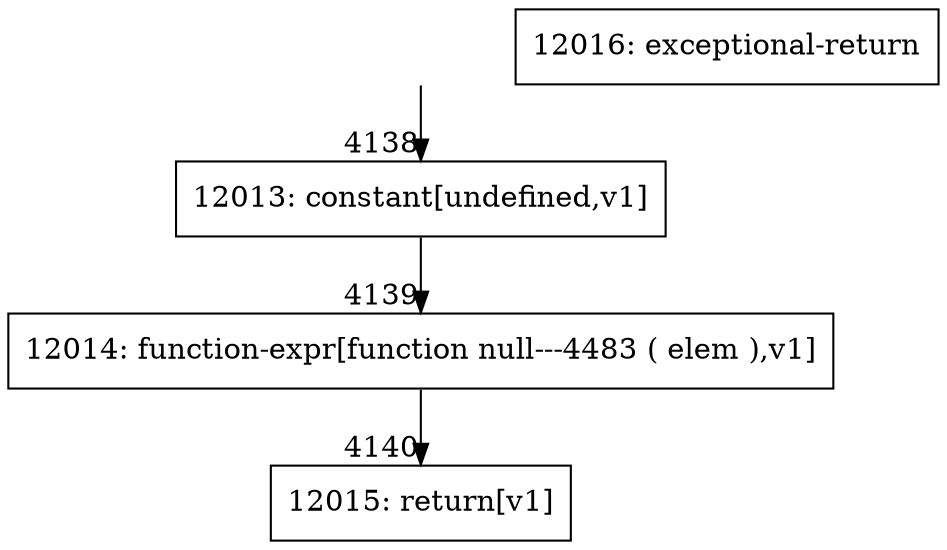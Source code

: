 digraph {
rankdir="TD"
BB_entry267[shape=none,label=""];
BB_entry267 -> BB4138 [tailport=s, headport=n, headlabel="    4138"]
BB4138 [shape=record label="{12013: constant[undefined,v1]}" ] 
BB4138 -> BB4139 [tailport=s, headport=n, headlabel="      4139"]
BB4139 [shape=record label="{12014: function-expr[function null---4483 ( elem ),v1]}" ] 
BB4139 -> BB4140 [tailport=s, headport=n, headlabel="      4140"]
BB4140 [shape=record label="{12015: return[v1]}" ] 
BB4141 [shape=record label="{12016: exceptional-return}" ] 
}
